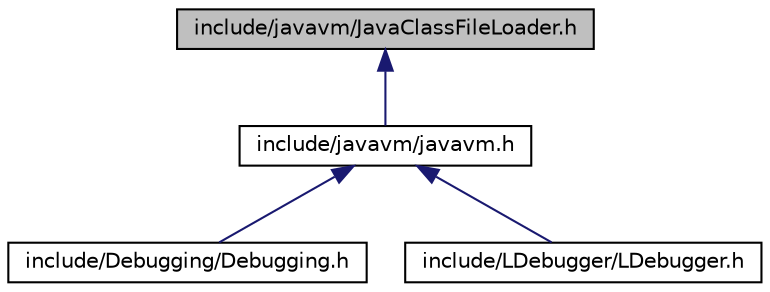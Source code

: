 digraph G
{
  edge [fontname="Helvetica",fontsize="10",labelfontname="Helvetica",labelfontsize="10"];
  node [fontname="Helvetica",fontsize="10",shape=record];
  Node1 [label="include/javavm/JavaClassFileLoader.h",height=0.2,width=0.4,color="black", fillcolor="grey75", style="filled" fontcolor="black"];
  Node1 -> Node2 [dir="back",color="midnightblue",fontsize="10",style="solid",fontname="Helvetica"];
  Node2 [label="include/javavm/javavm.h",height=0.2,width=0.4,color="black", fillcolor="white", style="filled",URL="$javavm_8h.html"];
  Node2 -> Node3 [dir="back",color="midnightblue",fontsize="10",style="solid",fontname="Helvetica"];
  Node3 [label="include/Debugging/Debugging.h",height=0.2,width=0.4,color="black", fillcolor="white", style="filled",URL="$_debugging_8h.html"];
  Node2 -> Node4 [dir="back",color="midnightblue",fontsize="10",style="solid",fontname="Helvetica"];
  Node4 [label="include/LDebugger/LDebugger.h",height=0.2,width=0.4,color="black", fillcolor="white", style="filled",URL="$_l_debugger_8h.html"];
}

